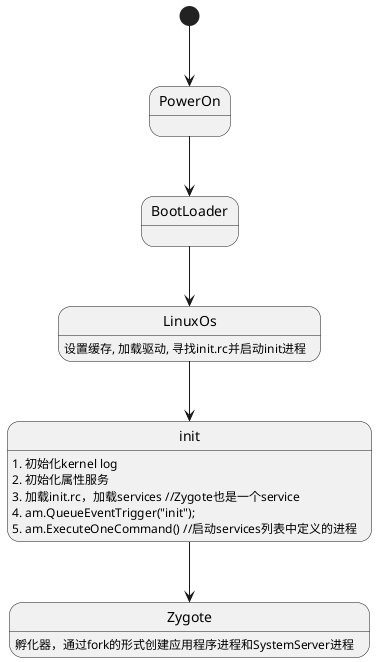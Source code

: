 @startuml

[*] --> PowerOn
PowerOn --> BootLoader
BootLoader --> LinuxOs
LinuxOs --> init
init --> Zygote


LinuxOs: 设置缓存, 加载驱动, 寻找init.rc并启动init进程
init: 1. 初始化kernel log
init: 2. 初始化属性服务
init: 3. 加载init.rc，加载services //Zygote也是一个service
init: 4. am.QueueEventTrigger("init");  
init: 5. am.ExecuteOneCommand() //启动services列表中定义的进程
Zygote: 孵化器，通过fork的形式创建应用程序进程和SystemServer进程

@enduml